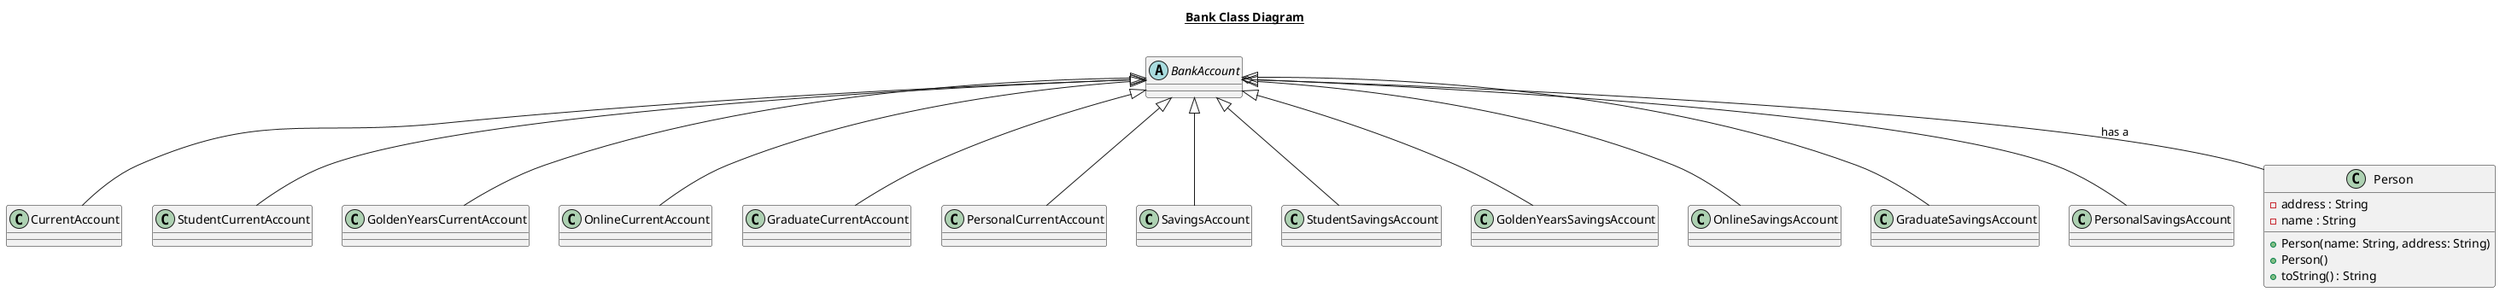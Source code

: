 @startuml

title __Bank Class Diagram__\n


abstract class BankAccount {}

class CurrentAccount {}

class StudentCurrentAccount {}

class GoldenYearsCurrentAccount {}

class OnlineCurrentAccount {}

class GraduateCurrentAccount {}

class PersonalCurrentAccount {}

class SavingsAccount {}

class StudentSavingsAccount {}

class GoldenYearsSavingsAccount {}

class OnlineSavingsAccount {}

class GraduateSavingsAccount {}

class PersonalSavingsAccount {}

class Person {
    - address : String
    - name : String
    + Person(name: String, address: String)
    + Person()
    + toString() : String
}

BankAccount o-- Person : has a
CurrentAccount -up-|> BankAccount
StudentCurrentAccount -up-|> BankAccount
GoldenYearsCurrentAccount -up-|> BankAccount
OnlineCurrentAccount -up-|> BankAccount
PersonalCurrentAccount -up-|> BankAccount
GraduateCurrentAccount -up-|> BankAccount
SavingsAccount -up-|> BankAccount
StudentSavingsAccount -up-|> BankAccount
GoldenYearsSavingsAccount -up-|> BankAccount
OnlineSavingsAccount -up-|> BankAccount
PersonalSavingsAccount -up-|> BankAccount
GraduateSavingsAccount -up-|> BankAccount

@enduml
